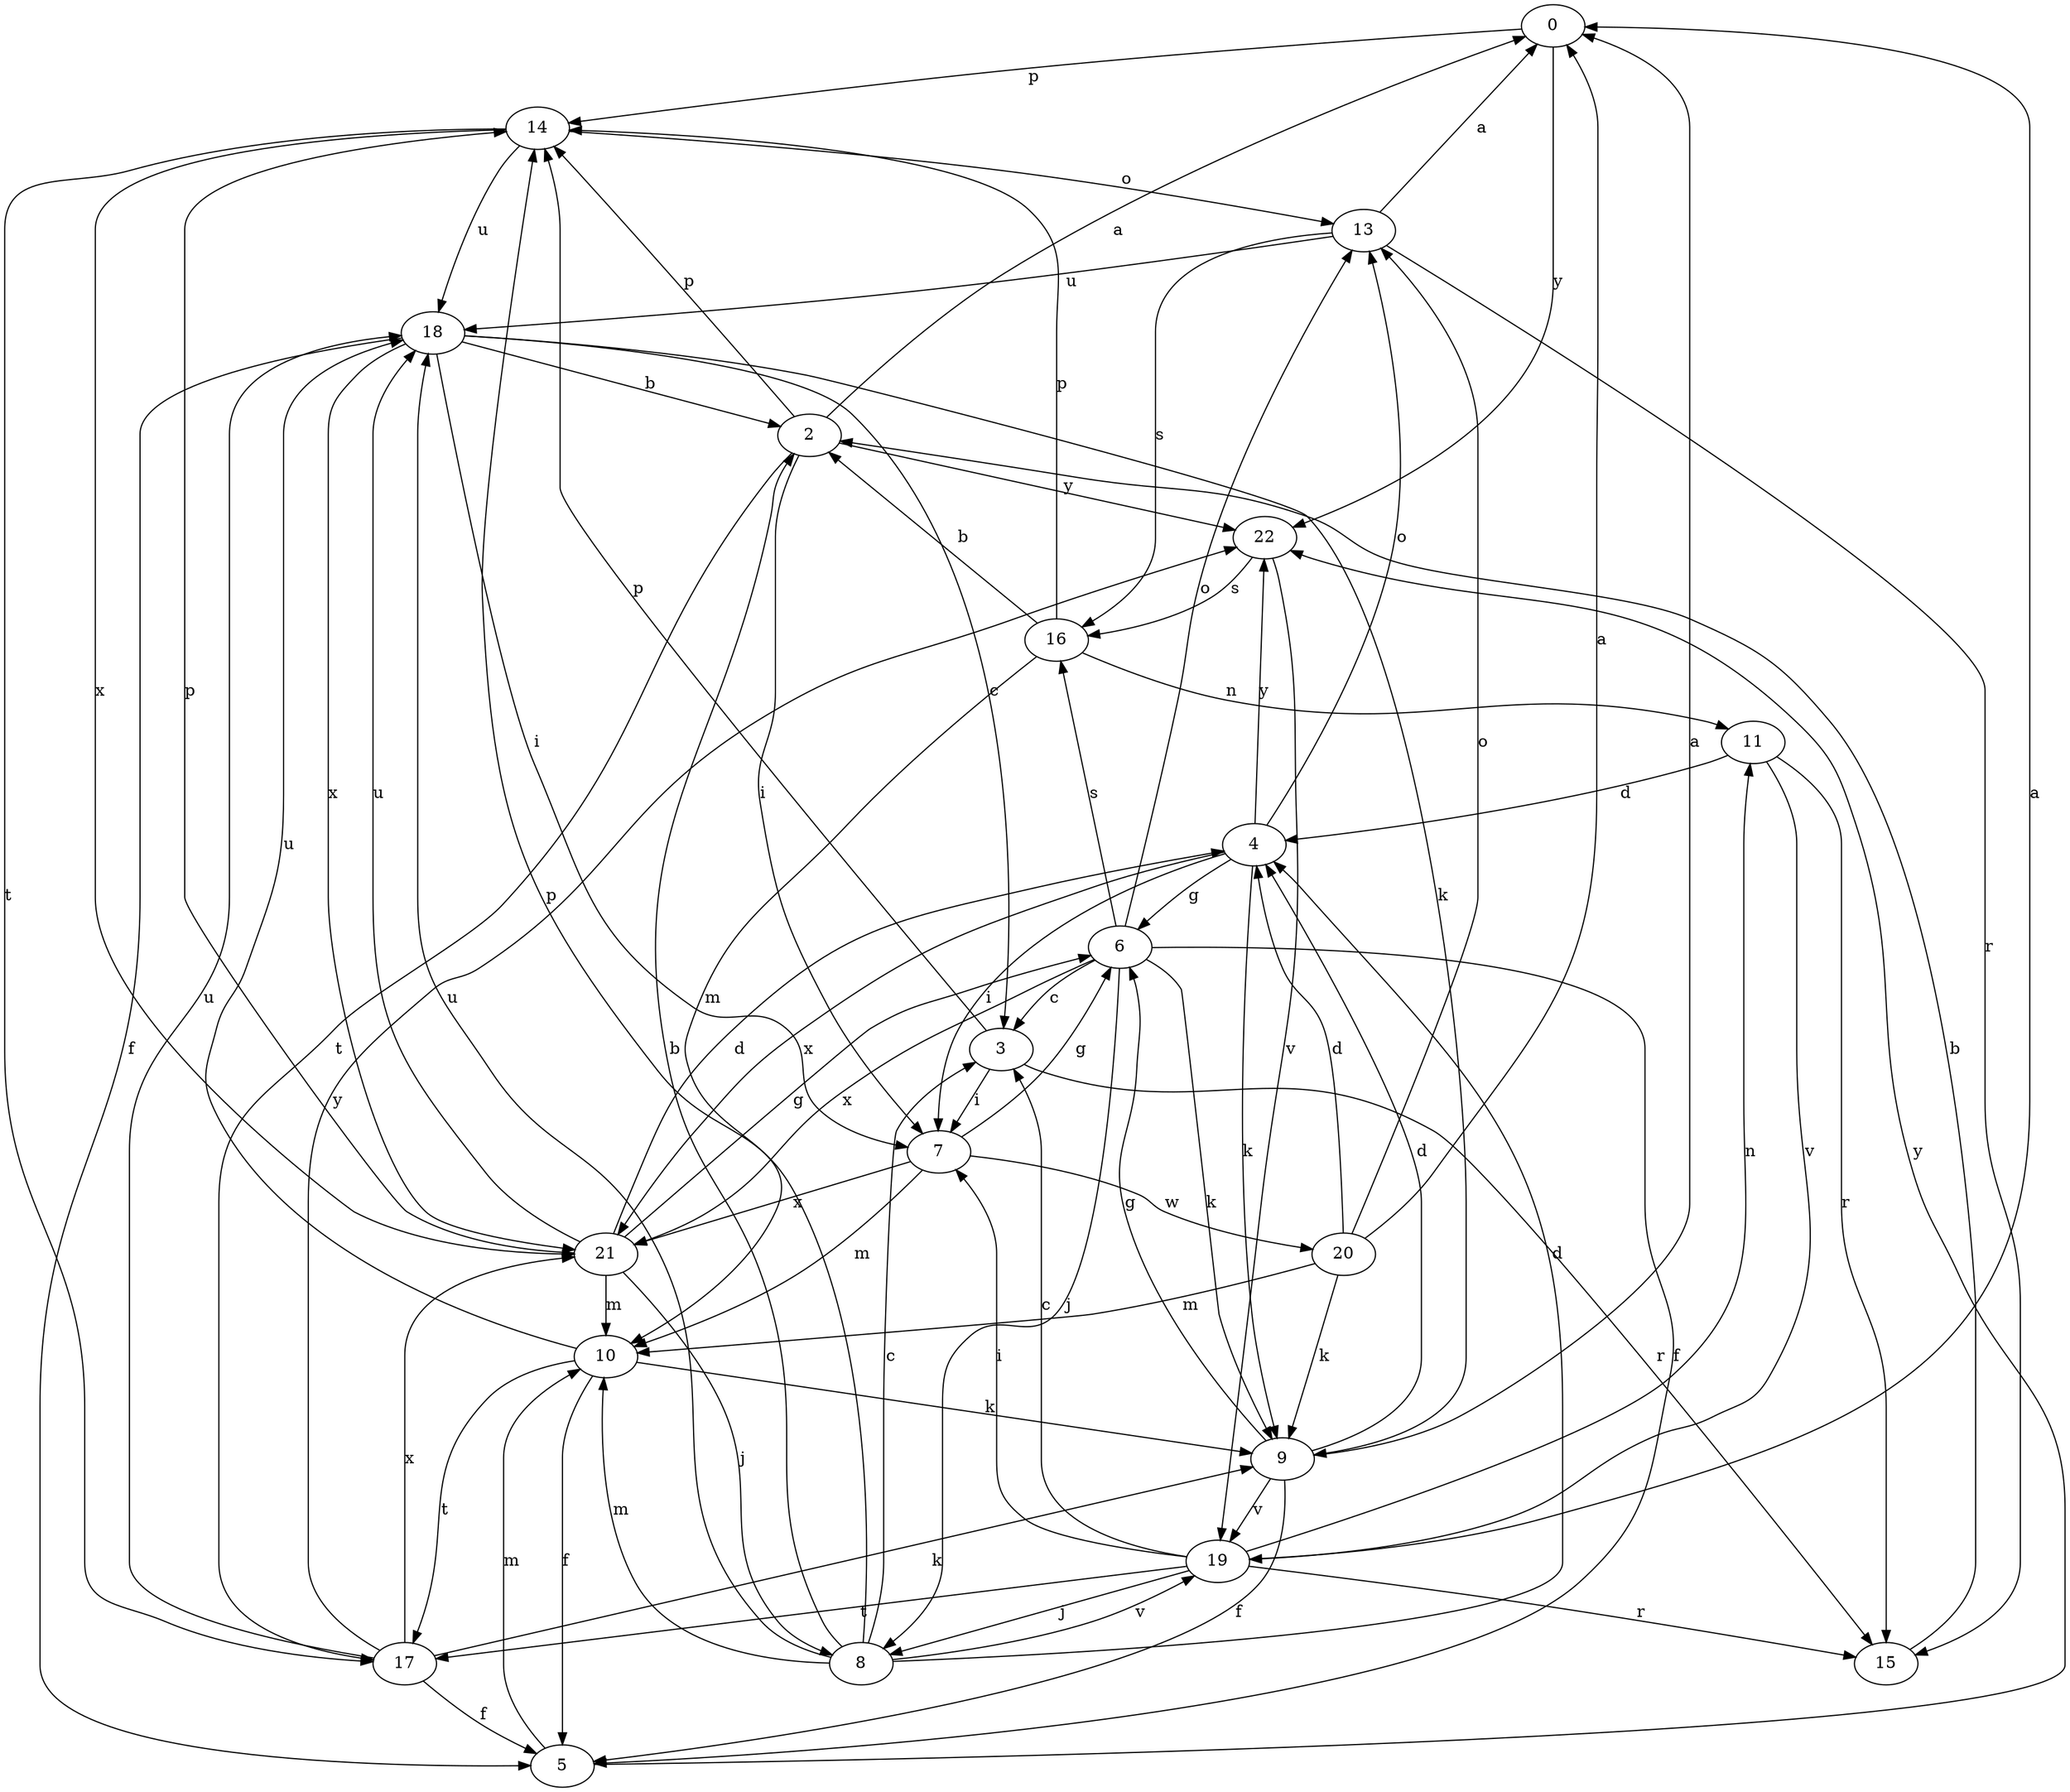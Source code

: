 strict digraph  {
0;
2;
3;
4;
5;
6;
7;
8;
9;
10;
11;
13;
14;
15;
16;
17;
18;
19;
20;
21;
22;
0 -> 14  [label=p];
0 -> 22  [label=y];
2 -> 0  [label=a];
2 -> 7  [label=i];
2 -> 14  [label=p];
2 -> 17  [label=t];
2 -> 22  [label=y];
3 -> 7  [label=i];
3 -> 14  [label=p];
3 -> 15  [label=r];
4 -> 6  [label=g];
4 -> 7  [label=i];
4 -> 9  [label=k];
4 -> 13  [label=o];
4 -> 21  [label=x];
4 -> 22  [label=y];
5 -> 10  [label=m];
5 -> 22  [label=y];
6 -> 3  [label=c];
6 -> 5  [label=f];
6 -> 8  [label=j];
6 -> 9  [label=k];
6 -> 13  [label=o];
6 -> 16  [label=s];
6 -> 21  [label=x];
7 -> 6  [label=g];
7 -> 10  [label=m];
7 -> 20  [label=w];
7 -> 21  [label=x];
8 -> 2  [label=b];
8 -> 3  [label=c];
8 -> 4  [label=d];
8 -> 10  [label=m];
8 -> 14  [label=p];
8 -> 18  [label=u];
8 -> 19  [label=v];
9 -> 0  [label=a];
9 -> 4  [label=d];
9 -> 5  [label=f];
9 -> 6  [label=g];
9 -> 19  [label=v];
10 -> 5  [label=f];
10 -> 9  [label=k];
10 -> 17  [label=t];
10 -> 18  [label=u];
11 -> 4  [label=d];
11 -> 15  [label=r];
11 -> 19  [label=v];
13 -> 0  [label=a];
13 -> 15  [label=r];
13 -> 16  [label=s];
13 -> 18  [label=u];
14 -> 13  [label=o];
14 -> 17  [label=t];
14 -> 18  [label=u];
14 -> 21  [label=x];
15 -> 2  [label=b];
16 -> 2  [label=b];
16 -> 10  [label=m];
16 -> 11  [label=n];
16 -> 14  [label=p];
17 -> 5  [label=f];
17 -> 9  [label=k];
17 -> 18  [label=u];
17 -> 21  [label=x];
17 -> 22  [label=y];
18 -> 2  [label=b];
18 -> 3  [label=c];
18 -> 5  [label=f];
18 -> 7  [label=i];
18 -> 9  [label=k];
18 -> 21  [label=x];
19 -> 0  [label=a];
19 -> 3  [label=c];
19 -> 7  [label=i];
19 -> 8  [label=j];
19 -> 11  [label=n];
19 -> 15  [label=r];
19 -> 17  [label=t];
20 -> 0  [label=a];
20 -> 4  [label=d];
20 -> 9  [label=k];
20 -> 10  [label=m];
20 -> 13  [label=o];
21 -> 4  [label=d];
21 -> 6  [label=g];
21 -> 8  [label=j];
21 -> 10  [label=m];
21 -> 14  [label=p];
21 -> 18  [label=u];
22 -> 16  [label=s];
22 -> 19  [label=v];
}
